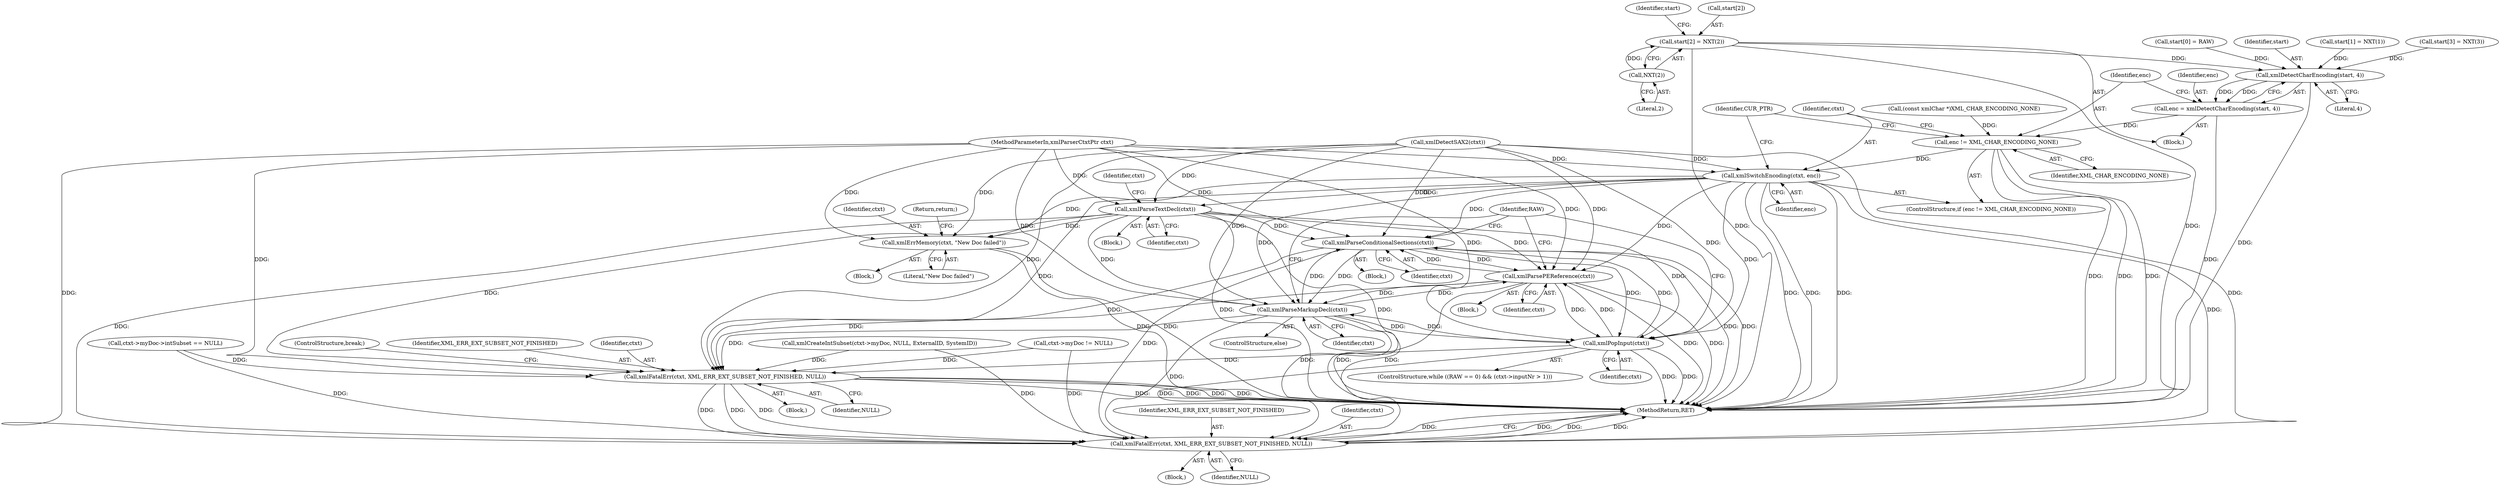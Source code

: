 digraph "0_Chrome_d0947db40187f4708c58e64cbd6013faf9eddeed_22@array" {
"1000146" [label="(Call,start[2] = NXT(2))"];
"1000150" [label="(Call,NXT(2))"];
"1000160" [label="(Call,xmlDetectCharEncoding(start, 4))"];
"1000158" [label="(Call,enc = xmlDetectCharEncoding(start, 4))"];
"1000164" [label="(Call,enc != XML_CHAR_ENCODING_NONE)"];
"1000167" [label="(Call,xmlSwitchEncoding(ctxt, enc))"];
"1000179" [label="(Call,xmlParseTextDecl(ctxt))"];
"1000208" [label="(Call,xmlErrMemory(ctxt, \"New Doc failed\"))"];
"1000304" [label="(Call,xmlParseConditionalSections(ctxt))"];
"1000318" [label="(Call,xmlParsePEReference(ctxt))"];
"1000321" [label="(Call,xmlParseMarkupDecl(ctxt))"];
"1000333" [label="(Call,xmlPopInput(ctxt))"];
"1000348" [label="(Call,xmlFatalErr(ctxt, XML_ERR_EXT_SUBSET_NOT_FINISHED, NULL))"];
"1000358" [label="(Call,xmlFatalErr(ctxt, XML_ERR_EXT_SUBSET_NOT_FINISHED, NULL))"];
"1000160" [label="(Call,xmlDetectCharEncoding(start, 4))"];
"1000166" [label="(Identifier,XML_CHAR_ENCODING_NONE)"];
"1000135" [label="(Call,start[0] = RAW)"];
"1000226" [label="(Call,ctxt->myDoc->intSubset == NULL)"];
"1000150" [label="(Call,NXT(2))"];
"1000103" [label="(MethodParameterIn,xmlParserCtxtPtr ctxt)"];
"1000352" [label="(ControlStructure,break;)"];
"1000158" [label="(Call,enc = xmlDetectCharEncoding(start, 4))"];
"1000146" [label="(Call,start[2] = NXT(2))"];
"1000163" [label="(ControlStructure,if (enc != XML_CHAR_ENCODING_NONE))"];
"1000116" [label="(Call,(const xmlChar *)XML_CHAR_ENCODING_NONE)"];
"1000357" [label="(Block,)"];
"1000326" [label="(Identifier,RAW)"];
"1000161" [label="(Identifier,start)"];
"1000320" [label="(ControlStructure,else)"];
"1000162" [label="(Literal,4)"];
"1000132" [label="(Block,)"];
"1000303" [label="(Block,)"];
"1000317" [label="(Block,)"];
"1000360" [label="(Identifier,XML_ERR_EXT_SUBSET_NOT_FINISHED)"];
"1000169" [label="(Identifier,enc)"];
"1000179" [label="(Call,xmlParseTextDecl(ctxt))"];
"1000211" [label="(Return,return;)"];
"1000209" [label="(Identifier,ctxt)"];
"1000107" [label="(Call,xmlDetectSAX2(ctxt))"];
"1000334" [label="(Identifier,ctxt)"];
"1000165" [label="(Identifier,enc)"];
"1000168" [label="(Identifier,ctxt)"];
"1000140" [label="(Call,start[1] = NXT(1))"];
"1000358" [label="(Call,xmlFatalErr(ctxt, XML_ERR_EXT_SUBSET_NOT_FINISHED, NULL))"];
"1000154" [label="(Identifier,start)"];
"1000167" [label="(Call,xmlSwitchEncoding(ctxt, enc))"];
"1000348" [label="(Call,xmlFatalErr(ctxt, XML_ERR_EXT_SUBSET_NOT_FINISHED, NULL))"];
"1000304" [label="(Call,xmlParseConditionalSections(ctxt))"];
"1000159" [label="(Identifier,enc)"];
"1000333" [label="(Call,xmlPopInput(ctxt))"];
"1000318" [label="(Call,xmlParsePEReference(ctxt))"];
"1000322" [label="(Identifier,ctxt)"];
"1000210" [label="(Literal,\"New Doc failed\")"];
"1000323" [label="(ControlStructure,while ((RAW == 0) && (ctxt->inputNr > 1)))"];
"1000350" [label="(Identifier,XML_ERR_EXT_SUBSET_NOT_FINISHED)"];
"1000164" [label="(Call,enc != XML_CHAR_ENCODING_NONE)"];
"1000184" [label="(Identifier,ctxt)"];
"1000305" [label="(Identifier,ctxt)"];
"1000178" [label="(Block,)"];
"1000172" [label="(Identifier,CUR_PTR)"];
"1000359" [label="(Identifier,ctxt)"];
"1000349" [label="(Identifier,ctxt)"];
"1000233" [label="(Call,xmlCreateIntSubset(ctxt->myDoc, NULL, ExternalID, SystemID))"];
"1000208" [label="(Call,xmlErrMemory(ctxt, \"New Doc failed\"))"];
"1000347" [label="(Block,)"];
"1000147" [label="(Call,start[2])"];
"1000151" [label="(Literal,2)"];
"1000180" [label="(Identifier,ctxt)"];
"1000321" [label="(Call,xmlParseMarkupDecl(ctxt))"];
"1000152" [label="(Call,start[3] = NXT(3))"];
"1000319" [label="(Identifier,ctxt)"];
"1000221" [label="(Call,ctxt->myDoc != NULL)"];
"1000207" [label="(Block,)"];
"1000351" [label="(Identifier,NULL)"];
"1000361" [label="(Identifier,NULL)"];
"1000362" [label="(MethodReturn,RET)"];
"1000146" -> "1000132"  [label="AST: "];
"1000146" -> "1000150"  [label="CFG: "];
"1000147" -> "1000146"  [label="AST: "];
"1000150" -> "1000146"  [label="AST: "];
"1000154" -> "1000146"  [label="CFG: "];
"1000146" -> "1000362"  [label="DDG: "];
"1000146" -> "1000362"  [label="DDG: "];
"1000150" -> "1000146"  [label="DDG: "];
"1000146" -> "1000160"  [label="DDG: "];
"1000150" -> "1000151"  [label="CFG: "];
"1000151" -> "1000150"  [label="AST: "];
"1000160" -> "1000158"  [label="AST: "];
"1000160" -> "1000162"  [label="CFG: "];
"1000161" -> "1000160"  [label="AST: "];
"1000162" -> "1000160"  [label="AST: "];
"1000158" -> "1000160"  [label="CFG: "];
"1000160" -> "1000362"  [label="DDG: "];
"1000160" -> "1000158"  [label="DDG: "];
"1000160" -> "1000158"  [label="DDG: "];
"1000140" -> "1000160"  [label="DDG: "];
"1000152" -> "1000160"  [label="DDG: "];
"1000135" -> "1000160"  [label="DDG: "];
"1000158" -> "1000132"  [label="AST: "];
"1000159" -> "1000158"  [label="AST: "];
"1000165" -> "1000158"  [label="CFG: "];
"1000158" -> "1000362"  [label="DDG: "];
"1000158" -> "1000164"  [label="DDG: "];
"1000164" -> "1000163"  [label="AST: "];
"1000164" -> "1000166"  [label="CFG: "];
"1000165" -> "1000164"  [label="AST: "];
"1000166" -> "1000164"  [label="AST: "];
"1000168" -> "1000164"  [label="CFG: "];
"1000172" -> "1000164"  [label="CFG: "];
"1000164" -> "1000362"  [label="DDG: "];
"1000164" -> "1000362"  [label="DDG: "];
"1000164" -> "1000362"  [label="DDG: "];
"1000116" -> "1000164"  [label="DDG: "];
"1000164" -> "1000167"  [label="DDG: "];
"1000167" -> "1000163"  [label="AST: "];
"1000167" -> "1000169"  [label="CFG: "];
"1000168" -> "1000167"  [label="AST: "];
"1000169" -> "1000167"  [label="AST: "];
"1000172" -> "1000167"  [label="CFG: "];
"1000167" -> "1000362"  [label="DDG: "];
"1000167" -> "1000362"  [label="DDG: "];
"1000167" -> "1000362"  [label="DDG: "];
"1000107" -> "1000167"  [label="DDG: "];
"1000103" -> "1000167"  [label="DDG: "];
"1000167" -> "1000179"  [label="DDG: "];
"1000167" -> "1000208"  [label="DDG: "];
"1000167" -> "1000304"  [label="DDG: "];
"1000167" -> "1000318"  [label="DDG: "];
"1000167" -> "1000321"  [label="DDG: "];
"1000167" -> "1000333"  [label="DDG: "];
"1000167" -> "1000348"  [label="DDG: "];
"1000167" -> "1000358"  [label="DDG: "];
"1000179" -> "1000178"  [label="AST: "];
"1000179" -> "1000180"  [label="CFG: "];
"1000180" -> "1000179"  [label="AST: "];
"1000184" -> "1000179"  [label="CFG: "];
"1000179" -> "1000362"  [label="DDG: "];
"1000179" -> "1000362"  [label="DDG: "];
"1000107" -> "1000179"  [label="DDG: "];
"1000103" -> "1000179"  [label="DDG: "];
"1000179" -> "1000208"  [label="DDG: "];
"1000179" -> "1000304"  [label="DDG: "];
"1000179" -> "1000318"  [label="DDG: "];
"1000179" -> "1000321"  [label="DDG: "];
"1000179" -> "1000333"  [label="DDG: "];
"1000179" -> "1000348"  [label="DDG: "];
"1000179" -> "1000358"  [label="DDG: "];
"1000208" -> "1000207"  [label="AST: "];
"1000208" -> "1000210"  [label="CFG: "];
"1000209" -> "1000208"  [label="AST: "];
"1000210" -> "1000208"  [label="AST: "];
"1000211" -> "1000208"  [label="CFG: "];
"1000208" -> "1000362"  [label="DDG: "];
"1000208" -> "1000362"  [label="DDG: "];
"1000107" -> "1000208"  [label="DDG: "];
"1000103" -> "1000208"  [label="DDG: "];
"1000304" -> "1000303"  [label="AST: "];
"1000304" -> "1000305"  [label="CFG: "];
"1000305" -> "1000304"  [label="AST: "];
"1000326" -> "1000304"  [label="CFG: "];
"1000304" -> "1000362"  [label="DDG: "];
"1000304" -> "1000362"  [label="DDG: "];
"1000107" -> "1000304"  [label="DDG: "];
"1000318" -> "1000304"  [label="DDG: "];
"1000321" -> "1000304"  [label="DDG: "];
"1000333" -> "1000304"  [label="DDG: "];
"1000103" -> "1000304"  [label="DDG: "];
"1000304" -> "1000318"  [label="DDG: "];
"1000304" -> "1000321"  [label="DDG: "];
"1000304" -> "1000333"  [label="DDG: "];
"1000304" -> "1000348"  [label="DDG: "];
"1000304" -> "1000358"  [label="DDG: "];
"1000318" -> "1000317"  [label="AST: "];
"1000318" -> "1000319"  [label="CFG: "];
"1000319" -> "1000318"  [label="AST: "];
"1000326" -> "1000318"  [label="CFG: "];
"1000318" -> "1000362"  [label="DDG: "];
"1000318" -> "1000362"  [label="DDG: "];
"1000107" -> "1000318"  [label="DDG: "];
"1000321" -> "1000318"  [label="DDG: "];
"1000333" -> "1000318"  [label="DDG: "];
"1000103" -> "1000318"  [label="DDG: "];
"1000318" -> "1000321"  [label="DDG: "];
"1000318" -> "1000333"  [label="DDG: "];
"1000318" -> "1000348"  [label="DDG: "];
"1000318" -> "1000358"  [label="DDG: "];
"1000321" -> "1000320"  [label="AST: "];
"1000321" -> "1000322"  [label="CFG: "];
"1000322" -> "1000321"  [label="AST: "];
"1000326" -> "1000321"  [label="CFG: "];
"1000321" -> "1000362"  [label="DDG: "];
"1000321" -> "1000362"  [label="DDG: "];
"1000107" -> "1000321"  [label="DDG: "];
"1000333" -> "1000321"  [label="DDG: "];
"1000103" -> "1000321"  [label="DDG: "];
"1000321" -> "1000333"  [label="DDG: "];
"1000321" -> "1000348"  [label="DDG: "];
"1000321" -> "1000358"  [label="DDG: "];
"1000333" -> "1000323"  [label="AST: "];
"1000333" -> "1000334"  [label="CFG: "];
"1000334" -> "1000333"  [label="AST: "];
"1000326" -> "1000333"  [label="CFG: "];
"1000333" -> "1000362"  [label="DDG: "];
"1000333" -> "1000362"  [label="DDG: "];
"1000107" -> "1000333"  [label="DDG: "];
"1000103" -> "1000333"  [label="DDG: "];
"1000333" -> "1000348"  [label="DDG: "];
"1000333" -> "1000358"  [label="DDG: "];
"1000348" -> "1000347"  [label="AST: "];
"1000348" -> "1000351"  [label="CFG: "];
"1000349" -> "1000348"  [label="AST: "];
"1000350" -> "1000348"  [label="AST: "];
"1000351" -> "1000348"  [label="AST: "];
"1000352" -> "1000348"  [label="CFG: "];
"1000348" -> "1000362"  [label="DDG: "];
"1000348" -> "1000362"  [label="DDG: "];
"1000348" -> "1000362"  [label="DDG: "];
"1000348" -> "1000362"  [label="DDG: "];
"1000107" -> "1000348"  [label="DDG: "];
"1000103" -> "1000348"  [label="DDG: "];
"1000221" -> "1000348"  [label="DDG: "];
"1000233" -> "1000348"  [label="DDG: "];
"1000226" -> "1000348"  [label="DDG: "];
"1000348" -> "1000358"  [label="DDG: "];
"1000348" -> "1000358"  [label="DDG: "];
"1000348" -> "1000358"  [label="DDG: "];
"1000358" -> "1000357"  [label="AST: "];
"1000358" -> "1000361"  [label="CFG: "];
"1000359" -> "1000358"  [label="AST: "];
"1000360" -> "1000358"  [label="AST: "];
"1000361" -> "1000358"  [label="AST: "];
"1000362" -> "1000358"  [label="CFG: "];
"1000358" -> "1000362"  [label="DDG: "];
"1000358" -> "1000362"  [label="DDG: "];
"1000358" -> "1000362"  [label="DDG: "];
"1000358" -> "1000362"  [label="DDG: "];
"1000107" -> "1000358"  [label="DDG: "];
"1000103" -> "1000358"  [label="DDG: "];
"1000221" -> "1000358"  [label="DDG: "];
"1000233" -> "1000358"  [label="DDG: "];
"1000226" -> "1000358"  [label="DDG: "];
}
